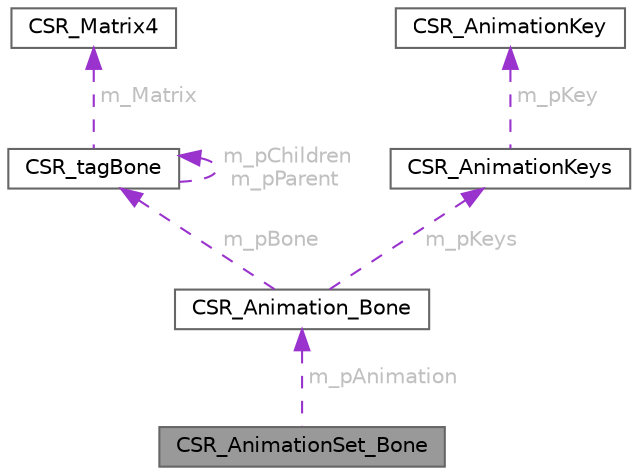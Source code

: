 digraph "CSR_AnimationSet_Bone"
{
 // LATEX_PDF_SIZE
  bgcolor="transparent";
  edge [fontname=Helvetica,fontsize=10,labelfontname=Helvetica,labelfontsize=10];
  node [fontname=Helvetica,fontsize=10,shape=box,height=0.2,width=0.4];
  Node1 [id="Node000001",label="CSR_AnimationSet_Bone",height=0.2,width=0.4,color="gray40", fillcolor="grey60", style="filled", fontcolor="black",tooltip=" "];
  Node2 -> Node1 [id="edge1_Node000001_Node000002",dir="back",color="darkorchid3",style="dashed",tooltip=" ",label=" m_pAnimation",fontcolor="grey" ];
  Node2 [id="Node000002",label="CSR_Animation_Bone",height=0.2,width=0.4,color="gray40", fillcolor="white", style="filled",URL="$struct_c_s_r___animation___bone.html",tooltip=" "];
  Node3 -> Node2 [id="edge2_Node000002_Node000003",dir="back",color="darkorchid3",style="dashed",tooltip=" ",label=" m_pBone",fontcolor="grey" ];
  Node3 [id="Node000003",label="CSR_tagBone",height=0.2,width=0.4,color="gray40", fillcolor="white", style="filled",URL="$struct_c_s_r__tag_bone.html",tooltip=" "];
  Node4 -> Node3 [id="edge3_Node000003_Node000004",dir="back",color="darkorchid3",style="dashed",tooltip=" ",label=" m_Matrix",fontcolor="grey" ];
  Node4 [id="Node000004",label="CSR_Matrix4",height=0.2,width=0.4,color="gray40", fillcolor="white", style="filled",URL="$struct_c_s_r___matrix4.html",tooltip=" "];
  Node3 -> Node3 [id="edge4_Node000003_Node000003",dir="back",color="darkorchid3",style="dashed",tooltip=" ",label=" m_pChildren\nm_pParent",fontcolor="grey" ];
  Node5 -> Node2 [id="edge5_Node000002_Node000005",dir="back",color="darkorchid3",style="dashed",tooltip=" ",label=" m_pKeys",fontcolor="grey" ];
  Node5 [id="Node000005",label="CSR_AnimationKeys",height=0.2,width=0.4,color="gray40", fillcolor="white", style="filled",URL="$struct_c_s_r___animation_keys.html",tooltip=" "];
  Node6 -> Node5 [id="edge6_Node000005_Node000006",dir="back",color="darkorchid3",style="dashed",tooltip=" ",label=" m_pKey",fontcolor="grey" ];
  Node6 [id="Node000006",label="CSR_AnimationKey",height=0.2,width=0.4,color="gray40", fillcolor="white", style="filled",URL="$struct_c_s_r___animation_key.html",tooltip=" "];
}
